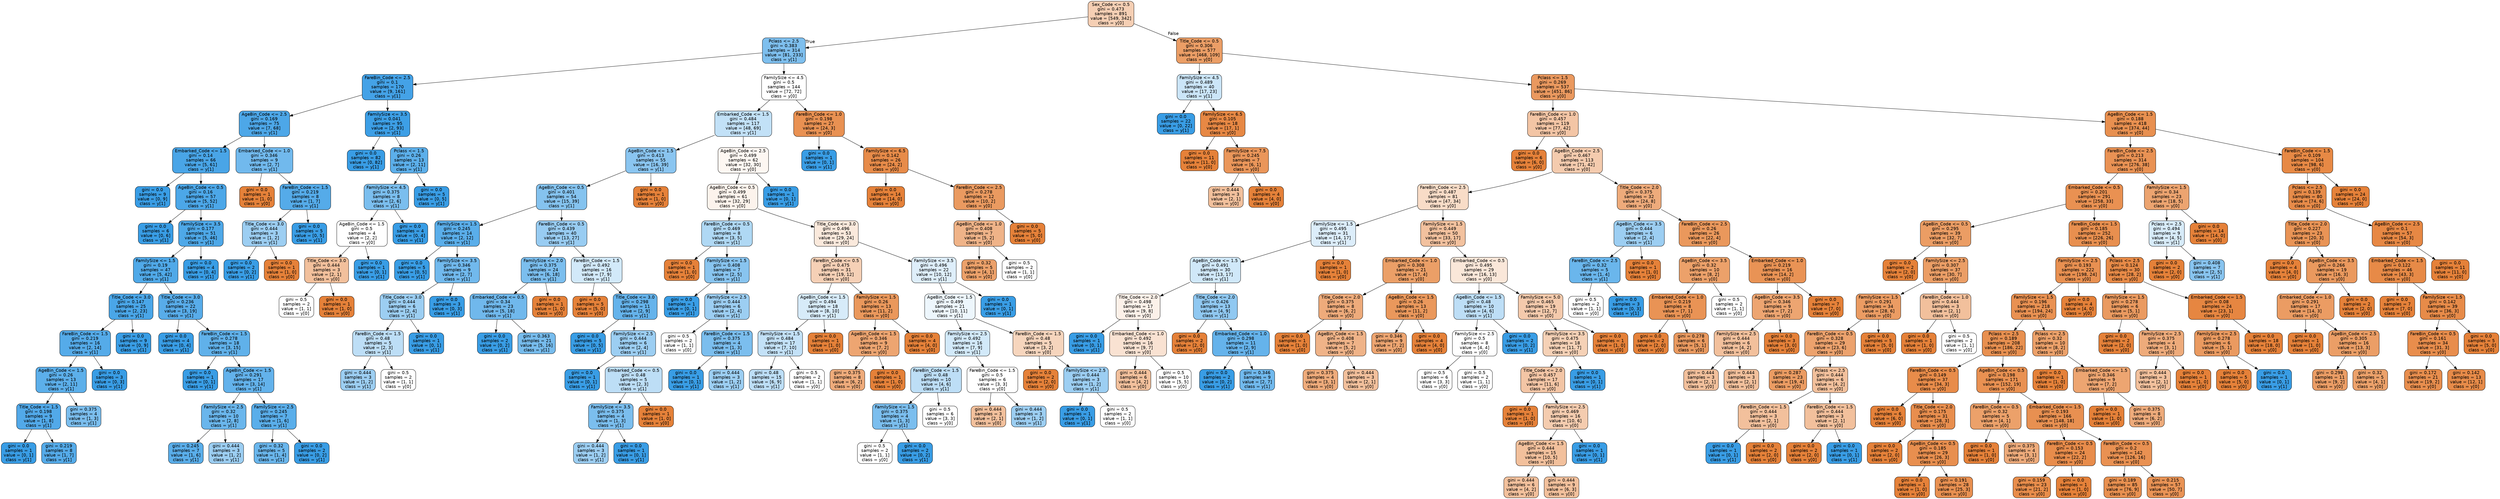 digraph Tree {
node [shape=box, style="filled, rounded", color="black", fontname=helvetica] ;
edge [fontname=helvetica] ;
0 [label="Sex_Code <= 0.5\ngini = 0.473\nsamples = 891\nvalue = [549, 342]\nclass = y[0]", fillcolor="#e5813960"] ;
1 [label="Pclass <= 2.5\ngini = 0.383\nsamples = 314\nvalue = [81, 233]\nclass = y[1]", fillcolor="#399de5a6"] ;
0 -> 1 [labeldistance=2.5, labelangle=45, headlabel="True"] ;
2 [label="FareBin_Code <= 2.5\ngini = 0.1\nsamples = 170\nvalue = [9, 161]\nclass = y[1]", fillcolor="#399de5f1"] ;
1 -> 2 ;
3 [label="AgeBin_Code <= 2.5\ngini = 0.169\nsamples = 75\nvalue = [7, 68]\nclass = y[1]", fillcolor="#399de5e5"] ;
2 -> 3 ;
4 [label="Embarked_Code <= 1.5\ngini = 0.14\nsamples = 66\nvalue = [5, 61]\nclass = y[1]", fillcolor="#399de5ea"] ;
3 -> 4 ;
5 [label="gini = 0.0\nsamples = 9\nvalue = [0, 9]\nclass = y[1]", fillcolor="#399de5ff"] ;
4 -> 5 ;
6 [label="AgeBin_Code <= 0.5\ngini = 0.16\nsamples = 57\nvalue = [5, 52]\nclass = y[1]", fillcolor="#399de5e6"] ;
4 -> 6 ;
7 [label="gini = 0.0\nsamples = 6\nvalue = [0, 6]\nclass = y[1]", fillcolor="#399de5ff"] ;
6 -> 7 ;
8 [label="FamilySize <= 3.5\ngini = 0.177\nsamples = 51\nvalue = [5, 46]\nclass = y[1]", fillcolor="#399de5e3"] ;
6 -> 8 ;
9 [label="FamilySize <= 1.5\ngini = 0.19\nsamples = 47\nvalue = [5, 42]\nclass = y[1]", fillcolor="#399de5e1"] ;
8 -> 9 ;
10 [label="Title_Code <= 3.0\ngini = 0.147\nsamples = 25\nvalue = [2, 23]\nclass = y[1]", fillcolor="#399de5e9"] ;
9 -> 10 ;
11 [label="FareBin_Code <= 1.5\ngini = 0.219\nsamples = 16\nvalue = [2, 14]\nclass = y[1]", fillcolor="#399de5db"] ;
10 -> 11 ;
12 [label="AgeBin_Code <= 1.5\ngini = 0.26\nsamples = 13\nvalue = [2, 11]\nclass = y[1]", fillcolor="#399de5d1"] ;
11 -> 12 ;
13 [label="Title_Code <= 1.5\ngini = 0.198\nsamples = 9\nvalue = [1, 8]\nclass = y[1]", fillcolor="#399de5df"] ;
12 -> 13 ;
14 [label="gini = 0.0\nsamples = 1\nvalue = [0, 1]\nclass = y[1]", fillcolor="#399de5ff"] ;
13 -> 14 ;
15 [label="gini = 0.219\nsamples = 8\nvalue = [1, 7]\nclass = y[1]", fillcolor="#399de5db"] ;
13 -> 15 ;
16 [label="gini = 0.375\nsamples = 4\nvalue = [1, 3]\nclass = y[1]", fillcolor="#399de5aa"] ;
12 -> 16 ;
17 [label="gini = 0.0\nsamples = 3\nvalue = [0, 3]\nclass = y[1]", fillcolor="#399de5ff"] ;
11 -> 17 ;
18 [label="gini = 0.0\nsamples = 9\nvalue = [0, 9]\nclass = y[1]", fillcolor="#399de5ff"] ;
10 -> 18 ;
19 [label="Title_Code <= 3.0\ngini = 0.236\nsamples = 22\nvalue = [3, 19]\nclass = y[1]", fillcolor="#399de5d7"] ;
9 -> 19 ;
20 [label="gini = 0.0\nsamples = 4\nvalue = [0, 4]\nclass = y[1]", fillcolor="#399de5ff"] ;
19 -> 20 ;
21 [label="FareBin_Code <= 1.5\ngini = 0.278\nsamples = 18\nvalue = [3, 15]\nclass = y[1]", fillcolor="#399de5cc"] ;
19 -> 21 ;
22 [label="gini = 0.0\nsamples = 1\nvalue = [0, 1]\nclass = y[1]", fillcolor="#399de5ff"] ;
21 -> 22 ;
23 [label="AgeBin_Code <= 1.5\ngini = 0.291\nsamples = 17\nvalue = [3, 14]\nclass = y[1]", fillcolor="#399de5c8"] ;
21 -> 23 ;
24 [label="FamilySize <= 2.5\ngini = 0.32\nsamples = 10\nvalue = [2, 8]\nclass = y[1]", fillcolor="#399de5bf"] ;
23 -> 24 ;
25 [label="gini = 0.245\nsamples = 7\nvalue = [1, 6]\nclass = y[1]", fillcolor="#399de5d4"] ;
24 -> 25 ;
26 [label="gini = 0.444\nsamples = 3\nvalue = [1, 2]\nclass = y[1]", fillcolor="#399de57f"] ;
24 -> 26 ;
27 [label="FamilySize <= 2.5\ngini = 0.245\nsamples = 7\nvalue = [1, 6]\nclass = y[1]", fillcolor="#399de5d4"] ;
23 -> 27 ;
28 [label="gini = 0.32\nsamples = 5\nvalue = [1, 4]\nclass = y[1]", fillcolor="#399de5bf"] ;
27 -> 28 ;
29 [label="gini = 0.0\nsamples = 2\nvalue = [0, 2]\nclass = y[1]", fillcolor="#399de5ff"] ;
27 -> 29 ;
30 [label="gini = 0.0\nsamples = 4\nvalue = [0, 4]\nclass = y[1]", fillcolor="#399de5ff"] ;
8 -> 30 ;
31 [label="Embarked_Code <= 1.0\ngini = 0.346\nsamples = 9\nvalue = [2, 7]\nclass = y[1]", fillcolor="#399de5b6"] ;
3 -> 31 ;
32 [label="gini = 0.0\nsamples = 1\nvalue = [1, 0]\nclass = y[0]", fillcolor="#e58139ff"] ;
31 -> 32 ;
33 [label="FareBin_Code <= 1.5\ngini = 0.219\nsamples = 8\nvalue = [1, 7]\nclass = y[1]", fillcolor="#399de5db"] ;
31 -> 33 ;
34 [label="Title_Code <= 3.0\ngini = 0.444\nsamples = 3\nvalue = [1, 2]\nclass = y[1]", fillcolor="#399de57f"] ;
33 -> 34 ;
35 [label="gini = 0.0\nsamples = 2\nvalue = [0, 2]\nclass = y[1]", fillcolor="#399de5ff"] ;
34 -> 35 ;
36 [label="gini = 0.0\nsamples = 1\nvalue = [1, 0]\nclass = y[0]", fillcolor="#e58139ff"] ;
34 -> 36 ;
37 [label="gini = 0.0\nsamples = 5\nvalue = [0, 5]\nclass = y[1]", fillcolor="#399de5ff"] ;
33 -> 37 ;
38 [label="FamilySize <= 3.5\ngini = 0.041\nsamples = 95\nvalue = [2, 93]\nclass = y[1]", fillcolor="#399de5fa"] ;
2 -> 38 ;
39 [label="gini = 0.0\nsamples = 82\nvalue = [0, 82]\nclass = y[1]", fillcolor="#399de5ff"] ;
38 -> 39 ;
40 [label="Pclass <= 1.5\ngini = 0.26\nsamples = 13\nvalue = [2, 11]\nclass = y[1]", fillcolor="#399de5d1"] ;
38 -> 40 ;
41 [label="FamilySize <= 4.5\ngini = 0.375\nsamples = 8\nvalue = [2, 6]\nclass = y[1]", fillcolor="#399de5aa"] ;
40 -> 41 ;
42 [label="AgeBin_Code <= 1.5\ngini = 0.5\nsamples = 4\nvalue = [2, 2]\nclass = y[0]", fillcolor="#e5813900"] ;
41 -> 42 ;
43 [label="Title_Code <= 3.0\ngini = 0.444\nsamples = 3\nvalue = [2, 1]\nclass = y[0]", fillcolor="#e581397f"] ;
42 -> 43 ;
44 [label="gini = 0.5\nsamples = 2\nvalue = [1, 1]\nclass = y[0]", fillcolor="#e5813900"] ;
43 -> 44 ;
45 [label="gini = 0.0\nsamples = 1\nvalue = [1, 0]\nclass = y[0]", fillcolor="#e58139ff"] ;
43 -> 45 ;
46 [label="gini = 0.0\nsamples = 1\nvalue = [0, 1]\nclass = y[1]", fillcolor="#399de5ff"] ;
42 -> 46 ;
47 [label="gini = 0.0\nsamples = 4\nvalue = [0, 4]\nclass = y[1]", fillcolor="#399de5ff"] ;
41 -> 47 ;
48 [label="gini = 0.0\nsamples = 5\nvalue = [0, 5]\nclass = y[1]", fillcolor="#399de5ff"] ;
40 -> 48 ;
49 [label="FamilySize <= 4.5\ngini = 0.5\nsamples = 144\nvalue = [72, 72]\nclass = y[0]", fillcolor="#e5813900"] ;
1 -> 49 ;
50 [label="Embarked_Code <= 1.5\ngini = 0.484\nsamples = 117\nvalue = [48, 69]\nclass = y[1]", fillcolor="#399de54e"] ;
49 -> 50 ;
51 [label="AgeBin_Code <= 1.5\ngini = 0.413\nsamples = 55\nvalue = [16, 39]\nclass = y[1]", fillcolor="#399de596"] ;
50 -> 51 ;
52 [label="AgeBin_Code <= 0.5\ngini = 0.401\nsamples = 54\nvalue = [15, 39]\nclass = y[1]", fillcolor="#399de59d"] ;
51 -> 52 ;
53 [label="FamilySize <= 1.5\ngini = 0.245\nsamples = 14\nvalue = [2, 12]\nclass = y[1]", fillcolor="#399de5d4"] ;
52 -> 53 ;
54 [label="gini = 0.0\nsamples = 5\nvalue = [0, 5]\nclass = y[1]", fillcolor="#399de5ff"] ;
53 -> 54 ;
55 [label="FamilySize <= 3.5\ngini = 0.346\nsamples = 9\nvalue = [2, 7]\nclass = y[1]", fillcolor="#399de5b6"] ;
53 -> 55 ;
56 [label="Title_Code <= 3.0\ngini = 0.444\nsamples = 6\nvalue = [2, 4]\nclass = y[1]", fillcolor="#399de57f"] ;
55 -> 56 ;
57 [label="FareBin_Code <= 1.5\ngini = 0.48\nsamples = 5\nvalue = [2, 3]\nclass = y[1]", fillcolor="#399de555"] ;
56 -> 57 ;
58 [label="gini = 0.444\nsamples = 3\nvalue = [1, 2]\nclass = y[1]", fillcolor="#399de57f"] ;
57 -> 58 ;
59 [label="gini = 0.5\nsamples = 2\nvalue = [1, 1]\nclass = y[0]", fillcolor="#e5813900"] ;
57 -> 59 ;
60 [label="gini = 0.0\nsamples = 1\nvalue = [0, 1]\nclass = y[1]", fillcolor="#399de5ff"] ;
56 -> 60 ;
61 [label="gini = 0.0\nsamples = 3\nvalue = [0, 3]\nclass = y[1]", fillcolor="#399de5ff"] ;
55 -> 61 ;
62 [label="FareBin_Code <= 0.5\ngini = 0.439\nsamples = 40\nvalue = [13, 27]\nclass = y[1]", fillcolor="#399de584"] ;
52 -> 62 ;
63 [label="FamilySize <= 2.0\ngini = 0.375\nsamples = 24\nvalue = [6, 18]\nclass = y[1]", fillcolor="#399de5aa"] ;
62 -> 63 ;
64 [label="Embarked_Code <= 0.5\ngini = 0.34\nsamples = 23\nvalue = [5, 18]\nclass = y[1]", fillcolor="#399de5b8"] ;
63 -> 64 ;
65 [label="gini = 0.0\nsamples = 2\nvalue = [0, 2]\nclass = y[1]", fillcolor="#399de5ff"] ;
64 -> 65 ;
66 [label="gini = 0.363\nsamples = 21\nvalue = [5, 16]\nclass = y[1]", fillcolor="#399de5af"] ;
64 -> 66 ;
67 [label="gini = 0.0\nsamples = 1\nvalue = [1, 0]\nclass = y[0]", fillcolor="#e58139ff"] ;
63 -> 67 ;
68 [label="FareBin_Code <= 1.5\ngini = 0.492\nsamples = 16\nvalue = [7, 9]\nclass = y[1]", fillcolor="#399de539"] ;
62 -> 68 ;
69 [label="gini = 0.0\nsamples = 5\nvalue = [5, 0]\nclass = y[0]", fillcolor="#e58139ff"] ;
68 -> 69 ;
70 [label="Title_Code <= 3.0\ngini = 0.298\nsamples = 11\nvalue = [2, 9]\nclass = y[1]", fillcolor="#399de5c6"] ;
68 -> 70 ;
71 [label="gini = 0.0\nsamples = 5\nvalue = [0, 5]\nclass = y[1]", fillcolor="#399de5ff"] ;
70 -> 71 ;
72 [label="FamilySize <= 2.5\ngini = 0.444\nsamples = 6\nvalue = [2, 4]\nclass = y[1]", fillcolor="#399de57f"] ;
70 -> 72 ;
73 [label="gini = 0.0\nsamples = 1\nvalue = [0, 1]\nclass = y[1]", fillcolor="#399de5ff"] ;
72 -> 73 ;
74 [label="Embarked_Code <= 0.5\ngini = 0.48\nsamples = 5\nvalue = [2, 3]\nclass = y[1]", fillcolor="#399de555"] ;
72 -> 74 ;
75 [label="FamilySize <= 3.5\ngini = 0.375\nsamples = 4\nvalue = [1, 3]\nclass = y[1]", fillcolor="#399de5aa"] ;
74 -> 75 ;
76 [label="gini = 0.444\nsamples = 3\nvalue = [1, 2]\nclass = y[1]", fillcolor="#399de57f"] ;
75 -> 76 ;
77 [label="gini = 0.0\nsamples = 1\nvalue = [0, 1]\nclass = y[1]", fillcolor="#399de5ff"] ;
75 -> 77 ;
78 [label="gini = 0.0\nsamples = 1\nvalue = [1, 0]\nclass = y[0]", fillcolor="#e58139ff"] ;
74 -> 78 ;
79 [label="gini = 0.0\nsamples = 1\nvalue = [1, 0]\nclass = y[0]", fillcolor="#e58139ff"] ;
51 -> 79 ;
80 [label="AgeBin_Code <= 2.5\ngini = 0.499\nsamples = 62\nvalue = [32, 30]\nclass = y[0]", fillcolor="#e5813910"] ;
50 -> 80 ;
81 [label="AgeBin_Code <= 0.5\ngini = 0.499\nsamples = 61\nvalue = [32, 29]\nclass = y[0]", fillcolor="#e5813918"] ;
80 -> 81 ;
82 [label="FareBin_Code <= 0.5\ngini = 0.469\nsamples = 8\nvalue = [3, 5]\nclass = y[1]", fillcolor="#399de566"] ;
81 -> 82 ;
83 [label="gini = 0.0\nsamples = 1\nvalue = [1, 0]\nclass = y[0]", fillcolor="#e58139ff"] ;
82 -> 83 ;
84 [label="FamilySize <= 1.5\ngini = 0.408\nsamples = 7\nvalue = [2, 5]\nclass = y[1]", fillcolor="#399de599"] ;
82 -> 84 ;
85 [label="gini = 0.0\nsamples = 1\nvalue = [0, 1]\nclass = y[1]", fillcolor="#399de5ff"] ;
84 -> 85 ;
86 [label="FamilySize <= 2.5\ngini = 0.444\nsamples = 6\nvalue = [2, 4]\nclass = y[1]", fillcolor="#399de57f"] ;
84 -> 86 ;
87 [label="gini = 0.5\nsamples = 2\nvalue = [1, 1]\nclass = y[0]", fillcolor="#e5813900"] ;
86 -> 87 ;
88 [label="FareBin_Code <= 1.5\ngini = 0.375\nsamples = 4\nvalue = [1, 3]\nclass = y[1]", fillcolor="#399de5aa"] ;
86 -> 88 ;
89 [label="gini = 0.0\nsamples = 1\nvalue = [0, 1]\nclass = y[1]", fillcolor="#399de5ff"] ;
88 -> 89 ;
90 [label="gini = 0.444\nsamples = 3\nvalue = [1, 2]\nclass = y[1]", fillcolor="#399de57f"] ;
88 -> 90 ;
91 [label="Title_Code <= 3.0\ngini = 0.496\nsamples = 53\nvalue = [29, 24]\nclass = y[0]", fillcolor="#e581392c"] ;
81 -> 91 ;
92 [label="FareBin_Code <= 0.5\ngini = 0.475\nsamples = 31\nvalue = [19, 12]\nclass = y[0]", fillcolor="#e581395e"] ;
91 -> 92 ;
93 [label="AgeBin_Code <= 1.5\ngini = 0.494\nsamples = 18\nvalue = [8, 10]\nclass = y[1]", fillcolor="#399de533"] ;
92 -> 93 ;
94 [label="FamilySize <= 1.5\ngini = 0.484\nsamples = 17\nvalue = [7, 10]\nclass = y[1]", fillcolor="#399de54d"] ;
93 -> 94 ;
95 [label="gini = 0.48\nsamples = 15\nvalue = [6, 9]\nclass = y[1]", fillcolor="#399de555"] ;
94 -> 95 ;
96 [label="gini = 0.5\nsamples = 2\nvalue = [1, 1]\nclass = y[0]", fillcolor="#e5813900"] ;
94 -> 96 ;
97 [label="gini = 0.0\nsamples = 1\nvalue = [1, 0]\nclass = y[0]", fillcolor="#e58139ff"] ;
93 -> 97 ;
98 [label="FamilySize <= 1.5\ngini = 0.26\nsamples = 13\nvalue = [11, 2]\nclass = y[0]", fillcolor="#e58139d1"] ;
92 -> 98 ;
99 [label="AgeBin_Code <= 1.5\ngini = 0.346\nsamples = 9\nvalue = [7, 2]\nclass = y[0]", fillcolor="#e58139b6"] ;
98 -> 99 ;
100 [label="gini = 0.375\nsamples = 8\nvalue = [6, 2]\nclass = y[0]", fillcolor="#e58139aa"] ;
99 -> 100 ;
101 [label="gini = 0.0\nsamples = 1\nvalue = [1, 0]\nclass = y[0]", fillcolor="#e58139ff"] ;
99 -> 101 ;
102 [label="gini = 0.0\nsamples = 4\nvalue = [4, 0]\nclass = y[0]", fillcolor="#e58139ff"] ;
98 -> 102 ;
103 [label="FamilySize <= 3.5\ngini = 0.496\nsamples = 22\nvalue = [10, 12]\nclass = y[1]", fillcolor="#399de52a"] ;
91 -> 103 ;
104 [label="AgeBin_Code <= 1.5\ngini = 0.499\nsamples = 21\nvalue = [10, 11]\nclass = y[1]", fillcolor="#399de517"] ;
103 -> 104 ;
105 [label="FamilySize <= 2.5\ngini = 0.492\nsamples = 16\nvalue = [7, 9]\nclass = y[1]", fillcolor="#399de539"] ;
104 -> 105 ;
106 [label="FareBin_Code <= 1.5\ngini = 0.48\nsamples = 10\nvalue = [4, 6]\nclass = y[1]", fillcolor="#399de555"] ;
105 -> 106 ;
107 [label="FamilySize <= 1.5\ngini = 0.375\nsamples = 4\nvalue = [1, 3]\nclass = y[1]", fillcolor="#399de5aa"] ;
106 -> 107 ;
108 [label="gini = 0.5\nsamples = 2\nvalue = [1, 1]\nclass = y[0]", fillcolor="#e5813900"] ;
107 -> 108 ;
109 [label="gini = 0.0\nsamples = 2\nvalue = [0, 2]\nclass = y[1]", fillcolor="#399de5ff"] ;
107 -> 109 ;
110 [label="gini = 0.5\nsamples = 6\nvalue = [3, 3]\nclass = y[0]", fillcolor="#e5813900"] ;
106 -> 110 ;
111 [label="FareBin_Code <= 1.5\ngini = 0.5\nsamples = 6\nvalue = [3, 3]\nclass = y[0]", fillcolor="#e5813900"] ;
105 -> 111 ;
112 [label="gini = 0.444\nsamples = 3\nvalue = [2, 1]\nclass = y[0]", fillcolor="#e581397f"] ;
111 -> 112 ;
113 [label="gini = 0.444\nsamples = 3\nvalue = [1, 2]\nclass = y[1]", fillcolor="#399de57f"] ;
111 -> 113 ;
114 [label="FareBin_Code <= 1.5\ngini = 0.48\nsamples = 5\nvalue = [3, 2]\nclass = y[0]", fillcolor="#e5813955"] ;
104 -> 114 ;
115 [label="gini = 0.0\nsamples = 2\nvalue = [2, 0]\nclass = y[0]", fillcolor="#e58139ff"] ;
114 -> 115 ;
116 [label="FamilySize <= 2.5\ngini = 0.444\nsamples = 3\nvalue = [1, 2]\nclass = y[1]", fillcolor="#399de57f"] ;
114 -> 116 ;
117 [label="gini = 0.0\nsamples = 1\nvalue = [0, 1]\nclass = y[1]", fillcolor="#399de5ff"] ;
116 -> 117 ;
118 [label="gini = 0.5\nsamples = 2\nvalue = [1, 1]\nclass = y[0]", fillcolor="#e5813900"] ;
116 -> 118 ;
119 [label="gini = 0.0\nsamples = 1\nvalue = [0, 1]\nclass = y[1]", fillcolor="#399de5ff"] ;
103 -> 119 ;
120 [label="gini = 0.0\nsamples = 1\nvalue = [0, 1]\nclass = y[1]", fillcolor="#399de5ff"] ;
80 -> 120 ;
121 [label="FareBin_Code <= 1.0\ngini = 0.198\nsamples = 27\nvalue = [24, 3]\nclass = y[0]", fillcolor="#e58139df"] ;
49 -> 121 ;
122 [label="gini = 0.0\nsamples = 1\nvalue = [0, 1]\nclass = y[1]", fillcolor="#399de5ff"] ;
121 -> 122 ;
123 [label="FamilySize <= 6.5\ngini = 0.142\nsamples = 26\nvalue = [24, 2]\nclass = y[0]", fillcolor="#e58139ea"] ;
121 -> 123 ;
124 [label="gini = 0.0\nsamples = 14\nvalue = [14, 0]\nclass = y[0]", fillcolor="#e58139ff"] ;
123 -> 124 ;
125 [label="FareBin_Code <= 2.5\ngini = 0.278\nsamples = 12\nvalue = [10, 2]\nclass = y[0]", fillcolor="#e58139cc"] ;
123 -> 125 ;
126 [label="AgeBin_Code <= 1.0\ngini = 0.408\nsamples = 7\nvalue = [5, 2]\nclass = y[0]", fillcolor="#e5813999"] ;
125 -> 126 ;
127 [label="gini = 0.32\nsamples = 5\nvalue = [4, 1]\nclass = y[0]", fillcolor="#e58139bf"] ;
126 -> 127 ;
128 [label="gini = 0.5\nsamples = 2\nvalue = [1, 1]\nclass = y[0]", fillcolor="#e5813900"] ;
126 -> 128 ;
129 [label="gini = 0.0\nsamples = 5\nvalue = [5, 0]\nclass = y[0]", fillcolor="#e58139ff"] ;
125 -> 129 ;
130 [label="Title_Code <= 0.5\ngini = 0.306\nsamples = 577\nvalue = [468, 109]\nclass = y[0]", fillcolor="#e58139c4"] ;
0 -> 130 [labeldistance=2.5, labelangle=-45, headlabel="False"] ;
131 [label="FamilySize <= 4.5\ngini = 0.489\nsamples = 40\nvalue = [17, 23]\nclass = y[1]", fillcolor="#399de543"] ;
130 -> 131 ;
132 [label="gini = 0.0\nsamples = 22\nvalue = [0, 22]\nclass = y[1]", fillcolor="#399de5ff"] ;
131 -> 132 ;
133 [label="FamilySize <= 6.5\ngini = 0.105\nsamples = 18\nvalue = [17, 1]\nclass = y[0]", fillcolor="#e58139f0"] ;
131 -> 133 ;
134 [label="gini = 0.0\nsamples = 11\nvalue = [11, 0]\nclass = y[0]", fillcolor="#e58139ff"] ;
133 -> 134 ;
135 [label="FamilySize <= 7.5\ngini = 0.245\nsamples = 7\nvalue = [6, 1]\nclass = y[0]", fillcolor="#e58139d4"] ;
133 -> 135 ;
136 [label="gini = 0.444\nsamples = 3\nvalue = [2, 1]\nclass = y[0]", fillcolor="#e581397f"] ;
135 -> 136 ;
137 [label="gini = 0.0\nsamples = 4\nvalue = [4, 0]\nclass = y[0]", fillcolor="#e58139ff"] ;
135 -> 137 ;
138 [label="Pclass <= 1.5\ngini = 0.269\nsamples = 537\nvalue = [451, 86]\nclass = y[0]", fillcolor="#e58139ce"] ;
130 -> 138 ;
139 [label="FareBin_Code <= 1.0\ngini = 0.457\nsamples = 119\nvalue = [77, 42]\nclass = y[0]", fillcolor="#e5813974"] ;
138 -> 139 ;
140 [label="gini = 0.0\nsamples = 6\nvalue = [6, 0]\nclass = y[0]", fillcolor="#e58139ff"] ;
139 -> 140 ;
141 [label="AgeBin_Code <= 2.5\ngini = 0.467\nsamples = 113\nvalue = [71, 42]\nclass = y[0]", fillcolor="#e5813968"] ;
139 -> 141 ;
142 [label="FareBin_Code <= 2.5\ngini = 0.487\nsamples = 81\nvalue = [47, 34]\nclass = y[0]", fillcolor="#e5813947"] ;
141 -> 142 ;
143 [label="FamilySize <= 1.5\ngini = 0.495\nsamples = 31\nvalue = [14, 17]\nclass = y[1]", fillcolor="#399de52d"] ;
142 -> 143 ;
144 [label="AgeBin_Code <= 1.5\ngini = 0.491\nsamples = 30\nvalue = [13, 17]\nclass = y[1]", fillcolor="#399de53c"] ;
143 -> 144 ;
145 [label="Title_Code <= 2.0\ngini = 0.498\nsamples = 17\nvalue = [9, 8]\nclass = y[0]", fillcolor="#e581391c"] ;
144 -> 145 ;
146 [label="gini = 0.0\nsamples = 1\nvalue = [0, 1]\nclass = y[1]", fillcolor="#399de5ff"] ;
145 -> 146 ;
147 [label="Embarked_Code <= 1.0\ngini = 0.492\nsamples = 16\nvalue = [9, 7]\nclass = y[0]", fillcolor="#e5813939"] ;
145 -> 147 ;
148 [label="gini = 0.444\nsamples = 6\nvalue = [4, 2]\nclass = y[0]", fillcolor="#e581397f"] ;
147 -> 148 ;
149 [label="gini = 0.5\nsamples = 10\nvalue = [5, 5]\nclass = y[0]", fillcolor="#e5813900"] ;
147 -> 149 ;
150 [label="Title_Code <= 2.0\ngini = 0.426\nsamples = 13\nvalue = [4, 9]\nclass = y[1]", fillcolor="#399de58e"] ;
144 -> 150 ;
151 [label="gini = 0.0\nsamples = 2\nvalue = [2, 0]\nclass = y[0]", fillcolor="#e58139ff"] ;
150 -> 151 ;
152 [label="Embarked_Code <= 1.0\ngini = 0.298\nsamples = 11\nvalue = [2, 9]\nclass = y[1]", fillcolor="#399de5c6"] ;
150 -> 152 ;
153 [label="gini = 0.0\nsamples = 2\nvalue = [0, 2]\nclass = y[1]", fillcolor="#399de5ff"] ;
152 -> 153 ;
154 [label="gini = 0.346\nsamples = 9\nvalue = [2, 7]\nclass = y[1]", fillcolor="#399de5b6"] ;
152 -> 154 ;
155 [label="gini = 0.0\nsamples = 1\nvalue = [1, 0]\nclass = y[0]", fillcolor="#e58139ff"] ;
143 -> 155 ;
156 [label="FamilySize <= 1.5\ngini = 0.449\nsamples = 50\nvalue = [33, 17]\nclass = y[0]", fillcolor="#e581397c"] ;
142 -> 156 ;
157 [label="Embarked_Code <= 1.0\ngini = 0.308\nsamples = 21\nvalue = [17, 4]\nclass = y[0]", fillcolor="#e58139c3"] ;
156 -> 157 ;
158 [label="Title_Code <= 2.0\ngini = 0.375\nsamples = 8\nvalue = [6, 2]\nclass = y[0]", fillcolor="#e58139aa"] ;
157 -> 158 ;
159 [label="gini = 0.0\nsamples = 1\nvalue = [1, 0]\nclass = y[0]", fillcolor="#e58139ff"] ;
158 -> 159 ;
160 [label="AgeBin_Code <= 1.5\ngini = 0.408\nsamples = 7\nvalue = [5, 2]\nclass = y[0]", fillcolor="#e5813999"] ;
158 -> 160 ;
161 [label="gini = 0.375\nsamples = 4\nvalue = [3, 1]\nclass = y[0]", fillcolor="#e58139aa"] ;
160 -> 161 ;
162 [label="gini = 0.444\nsamples = 3\nvalue = [2, 1]\nclass = y[0]", fillcolor="#e581397f"] ;
160 -> 162 ;
163 [label="AgeBin_Code <= 1.5\ngini = 0.26\nsamples = 13\nvalue = [11, 2]\nclass = y[0]", fillcolor="#e58139d1"] ;
157 -> 163 ;
164 [label="gini = 0.346\nsamples = 9\nvalue = [7, 2]\nclass = y[0]", fillcolor="#e58139b6"] ;
163 -> 164 ;
165 [label="gini = 0.0\nsamples = 4\nvalue = [4, 0]\nclass = y[0]", fillcolor="#e58139ff"] ;
163 -> 165 ;
166 [label="Embarked_Code <= 0.5\ngini = 0.495\nsamples = 29\nvalue = [16, 13]\nclass = y[0]", fillcolor="#e5813930"] ;
156 -> 166 ;
167 [label="AgeBin_Code <= 1.5\ngini = 0.48\nsamples = 10\nvalue = [4, 6]\nclass = y[1]", fillcolor="#399de555"] ;
166 -> 167 ;
168 [label="FamilySize <= 2.5\ngini = 0.5\nsamples = 8\nvalue = [4, 4]\nclass = y[0]", fillcolor="#e5813900"] ;
167 -> 168 ;
169 [label="gini = 0.5\nsamples = 6\nvalue = [3, 3]\nclass = y[0]", fillcolor="#e5813900"] ;
168 -> 169 ;
170 [label="gini = 0.5\nsamples = 2\nvalue = [1, 1]\nclass = y[0]", fillcolor="#e5813900"] ;
168 -> 170 ;
171 [label="gini = 0.0\nsamples = 2\nvalue = [0, 2]\nclass = y[1]", fillcolor="#399de5ff"] ;
167 -> 171 ;
172 [label="FamilySize <= 5.0\ngini = 0.465\nsamples = 19\nvalue = [12, 7]\nclass = y[0]", fillcolor="#e581396a"] ;
166 -> 172 ;
173 [label="FamilySize <= 3.5\ngini = 0.475\nsamples = 18\nvalue = [11, 7]\nclass = y[0]", fillcolor="#e581395d"] ;
172 -> 173 ;
174 [label="Title_Code <= 2.0\ngini = 0.457\nsamples = 17\nvalue = [11, 6]\nclass = y[0]", fillcolor="#e5813974"] ;
173 -> 174 ;
175 [label="gini = 0.0\nsamples = 1\nvalue = [1, 0]\nclass = y[0]", fillcolor="#e58139ff"] ;
174 -> 175 ;
176 [label="FamilySize <= 2.5\ngini = 0.469\nsamples = 16\nvalue = [10, 6]\nclass = y[0]", fillcolor="#e5813966"] ;
174 -> 176 ;
177 [label="AgeBin_Code <= 1.5\ngini = 0.444\nsamples = 15\nvalue = [10, 5]\nclass = y[0]", fillcolor="#e581397f"] ;
176 -> 177 ;
178 [label="gini = 0.444\nsamples = 6\nvalue = [4, 2]\nclass = y[0]", fillcolor="#e581397f"] ;
177 -> 178 ;
179 [label="gini = 0.444\nsamples = 9\nvalue = [6, 3]\nclass = y[0]", fillcolor="#e581397f"] ;
177 -> 179 ;
180 [label="gini = 0.0\nsamples = 1\nvalue = [0, 1]\nclass = y[1]", fillcolor="#399de5ff"] ;
176 -> 180 ;
181 [label="gini = 0.0\nsamples = 1\nvalue = [0, 1]\nclass = y[1]", fillcolor="#399de5ff"] ;
173 -> 181 ;
182 [label="gini = 0.0\nsamples = 1\nvalue = [1, 0]\nclass = y[0]", fillcolor="#e58139ff"] ;
172 -> 182 ;
183 [label="Title_Code <= 2.0\ngini = 0.375\nsamples = 32\nvalue = [24, 8]\nclass = y[0]", fillcolor="#e58139aa"] ;
141 -> 183 ;
184 [label="AgeBin_Code <= 3.5\ngini = 0.444\nsamples = 6\nvalue = [2, 4]\nclass = y[1]", fillcolor="#399de57f"] ;
183 -> 184 ;
185 [label="FareBin_Code <= 2.5\ngini = 0.32\nsamples = 5\nvalue = [1, 4]\nclass = y[1]", fillcolor="#399de5bf"] ;
184 -> 185 ;
186 [label="gini = 0.5\nsamples = 2\nvalue = [1, 1]\nclass = y[0]", fillcolor="#e5813900"] ;
185 -> 186 ;
187 [label="gini = 0.0\nsamples = 3\nvalue = [0, 3]\nclass = y[1]", fillcolor="#399de5ff"] ;
185 -> 187 ;
188 [label="gini = 0.0\nsamples = 1\nvalue = [1, 0]\nclass = y[0]", fillcolor="#e58139ff"] ;
184 -> 188 ;
189 [label="FareBin_Code <= 2.5\ngini = 0.26\nsamples = 26\nvalue = [22, 4]\nclass = y[0]", fillcolor="#e58139d1"] ;
183 -> 189 ;
190 [label="AgeBin_Code <= 3.5\ngini = 0.32\nsamples = 10\nvalue = [8, 2]\nclass = y[0]", fillcolor="#e58139bf"] ;
189 -> 190 ;
191 [label="Embarked_Code <= 1.0\ngini = 0.219\nsamples = 8\nvalue = [7, 1]\nclass = y[0]", fillcolor="#e58139db"] ;
190 -> 191 ;
192 [label="gini = 0.0\nsamples = 2\nvalue = [2, 0]\nclass = y[0]", fillcolor="#e58139ff"] ;
191 -> 192 ;
193 [label="gini = 0.278\nsamples = 6\nvalue = [5, 1]\nclass = y[0]", fillcolor="#e58139cc"] ;
191 -> 193 ;
194 [label="gini = 0.5\nsamples = 2\nvalue = [1, 1]\nclass = y[0]", fillcolor="#e5813900"] ;
190 -> 194 ;
195 [label="Embarked_Code <= 1.0\ngini = 0.219\nsamples = 16\nvalue = [14, 2]\nclass = y[0]", fillcolor="#e58139db"] ;
189 -> 195 ;
196 [label="AgeBin_Code <= 3.5\ngini = 0.346\nsamples = 9\nvalue = [7, 2]\nclass = y[0]", fillcolor="#e58139b6"] ;
195 -> 196 ;
197 [label="FamilySize <= 2.5\ngini = 0.444\nsamples = 6\nvalue = [4, 2]\nclass = y[0]", fillcolor="#e581397f"] ;
196 -> 197 ;
198 [label="gini = 0.444\nsamples = 3\nvalue = [2, 1]\nclass = y[0]", fillcolor="#e581397f"] ;
197 -> 198 ;
199 [label="gini = 0.444\nsamples = 3\nvalue = [2, 1]\nclass = y[0]", fillcolor="#e581397f"] ;
197 -> 199 ;
200 [label="gini = 0.0\nsamples = 3\nvalue = [3, 0]\nclass = y[0]", fillcolor="#e58139ff"] ;
196 -> 200 ;
201 [label="gini = 0.0\nsamples = 7\nvalue = [7, 0]\nclass = y[0]", fillcolor="#e58139ff"] ;
195 -> 201 ;
202 [label="AgeBin_Code <= 1.5\ngini = 0.188\nsamples = 418\nvalue = [374, 44]\nclass = y[0]", fillcolor="#e58139e1"] ;
138 -> 202 ;
203 [label="FareBin_Code <= 2.5\ngini = 0.213\nsamples = 314\nvalue = [276, 38]\nclass = y[0]", fillcolor="#e58139dc"] ;
202 -> 203 ;
204 [label="Embarked_Code <= 0.5\ngini = 0.201\nsamples = 291\nvalue = [258, 33]\nclass = y[0]", fillcolor="#e58139de"] ;
203 -> 204 ;
205 [label="AgeBin_Code <= 0.5\ngini = 0.295\nsamples = 39\nvalue = [32, 7]\nclass = y[0]", fillcolor="#e58139c7"] ;
204 -> 205 ;
206 [label="gini = 0.0\nsamples = 2\nvalue = [2, 0]\nclass = y[0]", fillcolor="#e58139ff"] ;
205 -> 206 ;
207 [label="FamilySize <= 2.5\ngini = 0.307\nsamples = 37\nvalue = [30, 7]\nclass = y[0]", fillcolor="#e58139c4"] ;
205 -> 207 ;
208 [label="FamilySize <= 1.5\ngini = 0.291\nsamples = 34\nvalue = [28, 6]\nclass = y[0]", fillcolor="#e58139c8"] ;
207 -> 208 ;
209 [label="FareBin_Code <= 0.5\ngini = 0.328\nsamples = 29\nvalue = [23, 6]\nclass = y[0]", fillcolor="#e58139bc"] ;
208 -> 209 ;
210 [label="gini = 0.287\nsamples = 23\nvalue = [19, 4]\nclass = y[0]", fillcolor="#e58139c9"] ;
209 -> 210 ;
211 [label="Pclass <= 2.5\ngini = 0.444\nsamples = 6\nvalue = [4, 2]\nclass = y[0]", fillcolor="#e581397f"] ;
209 -> 211 ;
212 [label="FareBin_Code <= 1.5\ngini = 0.444\nsamples = 3\nvalue = [2, 1]\nclass = y[0]", fillcolor="#e581397f"] ;
211 -> 212 ;
213 [label="gini = 0.0\nsamples = 1\nvalue = [0, 1]\nclass = y[1]", fillcolor="#399de5ff"] ;
212 -> 213 ;
214 [label="gini = 0.0\nsamples = 2\nvalue = [2, 0]\nclass = y[0]", fillcolor="#e58139ff"] ;
212 -> 214 ;
215 [label="FareBin_Code <= 1.5\ngini = 0.444\nsamples = 3\nvalue = [2, 1]\nclass = y[0]", fillcolor="#e581397f"] ;
211 -> 215 ;
216 [label="gini = 0.0\nsamples = 2\nvalue = [2, 0]\nclass = y[0]", fillcolor="#e58139ff"] ;
215 -> 216 ;
217 [label="gini = 0.0\nsamples = 1\nvalue = [0, 1]\nclass = y[1]", fillcolor="#399de5ff"] ;
215 -> 217 ;
218 [label="gini = 0.0\nsamples = 5\nvalue = [5, 0]\nclass = y[0]", fillcolor="#e58139ff"] ;
208 -> 218 ;
219 [label="FareBin_Code <= 1.0\ngini = 0.444\nsamples = 3\nvalue = [2, 1]\nclass = y[0]", fillcolor="#e581397f"] ;
207 -> 219 ;
220 [label="gini = 0.0\nsamples = 1\nvalue = [1, 0]\nclass = y[0]", fillcolor="#e58139ff"] ;
219 -> 220 ;
221 [label="gini = 0.5\nsamples = 2\nvalue = [1, 1]\nclass = y[0]", fillcolor="#e5813900"] ;
219 -> 221 ;
222 [label="FareBin_Code <= 1.5\ngini = 0.185\nsamples = 252\nvalue = [226, 26]\nclass = y[0]", fillcolor="#e58139e2"] ;
204 -> 222 ;
223 [label="FamilySize <= 2.5\ngini = 0.193\nsamples = 222\nvalue = [198, 24]\nclass = y[0]", fillcolor="#e58139e0"] ;
222 -> 223 ;
224 [label="FamilySize <= 1.5\ngini = 0.196\nsamples = 218\nvalue = [194, 24]\nclass = y[0]", fillcolor="#e58139df"] ;
223 -> 224 ;
225 [label="Pclass <= 2.5\ngini = 0.189\nsamples = 208\nvalue = [186, 22]\nclass = y[0]", fillcolor="#e58139e1"] ;
224 -> 225 ;
226 [label="FareBin_Code <= 0.5\ngini = 0.149\nsamples = 37\nvalue = [34, 3]\nclass = y[0]", fillcolor="#e58139e9"] ;
225 -> 226 ;
227 [label="gini = 0.0\nsamples = 6\nvalue = [6, 0]\nclass = y[0]", fillcolor="#e58139ff"] ;
226 -> 227 ;
228 [label="Title_Code <= 2.0\ngini = 0.175\nsamples = 31\nvalue = [28, 3]\nclass = y[0]", fillcolor="#e58139e4"] ;
226 -> 228 ;
229 [label="gini = 0.0\nsamples = 2\nvalue = [2, 0]\nclass = y[0]", fillcolor="#e58139ff"] ;
228 -> 229 ;
230 [label="AgeBin_Code <= 0.5\ngini = 0.185\nsamples = 29\nvalue = [26, 3]\nclass = y[0]", fillcolor="#e58139e2"] ;
228 -> 230 ;
231 [label="gini = 0.0\nsamples = 1\nvalue = [1, 0]\nclass = y[0]", fillcolor="#e58139ff"] ;
230 -> 231 ;
232 [label="gini = 0.191\nsamples = 28\nvalue = [25, 3]\nclass = y[0]", fillcolor="#e58139e0"] ;
230 -> 232 ;
233 [label="AgeBin_Code <= 0.5\ngini = 0.198\nsamples = 171\nvalue = [152, 19]\nclass = y[0]", fillcolor="#e58139df"] ;
225 -> 233 ;
234 [label="FareBin_Code <= 0.5\ngini = 0.32\nsamples = 5\nvalue = [4, 1]\nclass = y[0]", fillcolor="#e58139bf"] ;
233 -> 234 ;
235 [label="gini = 0.0\nsamples = 1\nvalue = [1, 0]\nclass = y[0]", fillcolor="#e58139ff"] ;
234 -> 235 ;
236 [label="gini = 0.375\nsamples = 4\nvalue = [3, 1]\nclass = y[0]", fillcolor="#e58139aa"] ;
234 -> 236 ;
237 [label="Embarked_Code <= 1.5\ngini = 0.193\nsamples = 166\nvalue = [148, 18]\nclass = y[0]", fillcolor="#e58139e0"] ;
233 -> 237 ;
238 [label="FareBin_Code <= 0.5\ngini = 0.153\nsamples = 24\nvalue = [22, 2]\nclass = y[0]", fillcolor="#e58139e8"] ;
237 -> 238 ;
239 [label="gini = 0.159\nsamples = 23\nvalue = [21, 2]\nclass = y[0]", fillcolor="#e58139e7"] ;
238 -> 239 ;
240 [label="gini = 0.0\nsamples = 1\nvalue = [1, 0]\nclass = y[0]", fillcolor="#e58139ff"] ;
238 -> 240 ;
241 [label="FareBin_Code <= 0.5\ngini = 0.2\nsamples = 142\nvalue = [126, 16]\nclass = y[0]", fillcolor="#e58139df"] ;
237 -> 241 ;
242 [label="gini = 0.189\nsamples = 85\nvalue = [76, 9]\nclass = y[0]", fillcolor="#e58139e1"] ;
241 -> 242 ;
243 [label="gini = 0.215\nsamples = 57\nvalue = [50, 7]\nclass = y[0]", fillcolor="#e58139db"] ;
241 -> 243 ;
244 [label="Pclass <= 2.5\ngini = 0.32\nsamples = 10\nvalue = [8, 2]\nclass = y[0]", fillcolor="#e58139bf"] ;
224 -> 244 ;
245 [label="gini = 0.0\nsamples = 1\nvalue = [1, 0]\nclass = y[0]", fillcolor="#e58139ff"] ;
244 -> 245 ;
246 [label="Embarked_Code <= 1.5\ngini = 0.346\nsamples = 9\nvalue = [7, 2]\nclass = y[0]", fillcolor="#e58139b6"] ;
244 -> 246 ;
247 [label="gini = 0.0\nsamples = 1\nvalue = [1, 0]\nclass = y[0]", fillcolor="#e58139ff"] ;
246 -> 247 ;
248 [label="gini = 0.375\nsamples = 8\nvalue = [6, 2]\nclass = y[0]", fillcolor="#e58139aa"] ;
246 -> 248 ;
249 [label="gini = 0.0\nsamples = 4\nvalue = [4, 0]\nclass = y[0]", fillcolor="#e58139ff"] ;
223 -> 249 ;
250 [label="Pclass <= 2.5\ngini = 0.124\nsamples = 30\nvalue = [28, 2]\nclass = y[0]", fillcolor="#e58139ed"] ;
222 -> 250 ;
251 [label="FamilySize <= 1.5\ngini = 0.278\nsamples = 6\nvalue = [5, 1]\nclass = y[0]", fillcolor="#e58139cc"] ;
250 -> 251 ;
252 [label="gini = 0.0\nsamples = 2\nvalue = [2, 0]\nclass = y[0]", fillcolor="#e58139ff"] ;
251 -> 252 ;
253 [label="FamilySize <= 2.5\ngini = 0.375\nsamples = 4\nvalue = [3, 1]\nclass = y[0]", fillcolor="#e58139aa"] ;
251 -> 253 ;
254 [label="gini = 0.444\nsamples = 3\nvalue = [2, 1]\nclass = y[0]", fillcolor="#e581397f"] ;
253 -> 254 ;
255 [label="gini = 0.0\nsamples = 1\nvalue = [1, 0]\nclass = y[0]", fillcolor="#e58139ff"] ;
253 -> 255 ;
256 [label="Embarked_Code <= 1.5\ngini = 0.08\nsamples = 24\nvalue = [23, 1]\nclass = y[0]", fillcolor="#e58139f4"] ;
250 -> 256 ;
257 [label="FamilySize <= 2.5\ngini = 0.278\nsamples = 6\nvalue = [5, 1]\nclass = y[0]", fillcolor="#e58139cc"] ;
256 -> 257 ;
258 [label="gini = 0.0\nsamples = 5\nvalue = [5, 0]\nclass = y[0]", fillcolor="#e58139ff"] ;
257 -> 258 ;
259 [label="gini = 0.0\nsamples = 1\nvalue = [0, 1]\nclass = y[1]", fillcolor="#399de5ff"] ;
257 -> 259 ;
260 [label="gini = 0.0\nsamples = 18\nvalue = [18, 0]\nclass = y[0]", fillcolor="#e58139ff"] ;
256 -> 260 ;
261 [label="FamilySize <= 1.5\ngini = 0.34\nsamples = 23\nvalue = [18, 5]\nclass = y[0]", fillcolor="#e58139b8"] ;
203 -> 261 ;
262 [label="Pclass <= 2.5\ngini = 0.494\nsamples = 9\nvalue = [4, 5]\nclass = y[1]", fillcolor="#399de533"] ;
261 -> 262 ;
263 [label="gini = 0.0\nsamples = 2\nvalue = [2, 0]\nclass = y[0]", fillcolor="#e58139ff"] ;
262 -> 263 ;
264 [label="gini = 0.408\nsamples = 7\nvalue = [2, 5]\nclass = y[1]", fillcolor="#399de599"] ;
262 -> 264 ;
265 [label="gini = 0.0\nsamples = 14\nvalue = [14, 0]\nclass = y[0]", fillcolor="#e58139ff"] ;
261 -> 265 ;
266 [label="FareBin_Code <= 1.5\ngini = 0.109\nsamples = 104\nvalue = [98, 6]\nclass = y[0]", fillcolor="#e58139ef"] ;
202 -> 266 ;
267 [label="Pclass <= 2.5\ngini = 0.139\nsamples = 80\nvalue = [74, 6]\nclass = y[0]", fillcolor="#e58139ea"] ;
266 -> 267 ;
268 [label="Title_Code <= 2.0\ngini = 0.227\nsamples = 23\nvalue = [20, 3]\nclass = y[0]", fillcolor="#e58139d9"] ;
267 -> 268 ;
269 [label="gini = 0.0\nsamples = 4\nvalue = [4, 0]\nclass = y[0]", fillcolor="#e58139ff"] ;
268 -> 269 ;
270 [label="AgeBin_Code <= 3.5\ngini = 0.266\nsamples = 19\nvalue = [16, 3]\nclass = y[0]", fillcolor="#e58139cf"] ;
268 -> 270 ;
271 [label="Embarked_Code <= 1.0\ngini = 0.291\nsamples = 17\nvalue = [14, 3]\nclass = y[0]", fillcolor="#e58139c8"] ;
270 -> 271 ;
272 [label="gini = 0.0\nsamples = 1\nvalue = [1, 0]\nclass = y[0]", fillcolor="#e58139ff"] ;
271 -> 272 ;
273 [label="AgeBin_Code <= 2.5\ngini = 0.305\nsamples = 16\nvalue = [13, 3]\nclass = y[0]", fillcolor="#e58139c4"] ;
271 -> 273 ;
274 [label="gini = 0.298\nsamples = 11\nvalue = [9, 2]\nclass = y[0]", fillcolor="#e58139c6"] ;
273 -> 274 ;
275 [label="gini = 0.32\nsamples = 5\nvalue = [4, 1]\nclass = y[0]", fillcolor="#e58139bf"] ;
273 -> 275 ;
276 [label="gini = 0.0\nsamples = 2\nvalue = [2, 0]\nclass = y[0]", fillcolor="#e58139ff"] ;
270 -> 276 ;
277 [label="AgeBin_Code <= 2.5\ngini = 0.1\nsamples = 57\nvalue = [54, 3]\nclass = y[0]", fillcolor="#e58139f1"] ;
267 -> 277 ;
278 [label="Embarked_Code <= 1.5\ngini = 0.122\nsamples = 46\nvalue = [43, 3]\nclass = y[0]", fillcolor="#e58139ed"] ;
277 -> 278 ;
279 [label="gini = 0.0\nsamples = 7\nvalue = [7, 0]\nclass = y[0]", fillcolor="#e58139ff"] ;
278 -> 279 ;
280 [label="FamilySize <= 1.5\ngini = 0.142\nsamples = 39\nvalue = [36, 3]\nclass = y[0]", fillcolor="#e58139ea"] ;
278 -> 280 ;
281 [label="FareBin_Code <= 0.5\ngini = 0.161\nsamples = 34\nvalue = [31, 3]\nclass = y[0]", fillcolor="#e58139e6"] ;
280 -> 281 ;
282 [label="gini = 0.172\nsamples = 21\nvalue = [19, 2]\nclass = y[0]", fillcolor="#e58139e4"] ;
281 -> 282 ;
283 [label="gini = 0.142\nsamples = 13\nvalue = [12, 1]\nclass = y[0]", fillcolor="#e58139ea"] ;
281 -> 283 ;
284 [label="gini = 0.0\nsamples = 5\nvalue = [5, 0]\nclass = y[0]", fillcolor="#e58139ff"] ;
280 -> 284 ;
285 [label="gini = 0.0\nsamples = 11\nvalue = [11, 0]\nclass = y[0]", fillcolor="#e58139ff"] ;
277 -> 285 ;
286 [label="gini = 0.0\nsamples = 24\nvalue = [24, 0]\nclass = y[0]", fillcolor="#e58139ff"] ;
266 -> 286 ;
}
